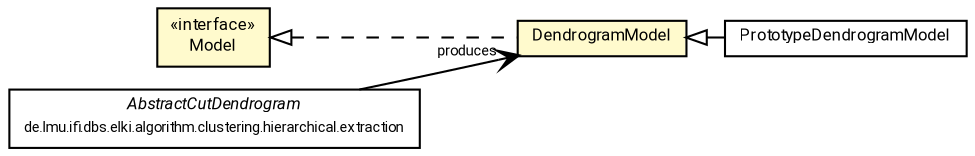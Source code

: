 #!/usr/local/bin/dot
#
# Class diagram 
# Generated by UMLGraph version R5_7_2-60-g0e99a6 (http://www.spinellis.gr/umlgraph/)
#

digraph G {
	graph [fontnames="svg"]
	edge [fontname="Roboto",fontsize=7,labelfontname="Roboto",labelfontsize=7,color="black"];
	node [fontname="Roboto",fontcolor="black",fontsize=8,shape=plaintext,margin=0,width=0,height=0];
	nodesep=0.15;
	ranksep=0.25;
	rankdir=LR;
	// de.lmu.ifi.dbs.elki.data.model.PrototypeDendrogramModel
	c3216372 [label=<<table title="de.lmu.ifi.dbs.elki.data.model.PrototypeDendrogramModel" border="0" cellborder="1" cellspacing="0" cellpadding="2" href="PrototypeDendrogramModel.html" target="_parent">
		<tr><td><table border="0" cellspacing="0" cellpadding="1">
		<tr><td align="center" balign="center"> <font face="Roboto">PrototypeDendrogramModel</font> </td></tr>
		</table></td></tr>
		</table>>, URL="PrototypeDendrogramModel.html"];
	// de.lmu.ifi.dbs.elki.data.model.DendrogramModel
	c3216377 [label=<<table title="de.lmu.ifi.dbs.elki.data.model.DendrogramModel" border="0" cellborder="1" cellspacing="0" cellpadding="2" bgcolor="lemonChiffon" href="DendrogramModel.html" target="_parent">
		<tr><td><table border="0" cellspacing="0" cellpadding="1">
		<tr><td align="center" balign="center"> <font face="Roboto">DendrogramModel</font> </td></tr>
		</table></td></tr>
		</table>>, URL="DendrogramModel.html"];
	// de.lmu.ifi.dbs.elki.data.model.Model
	c3216380 [label=<<table title="de.lmu.ifi.dbs.elki.data.model.Model" border="0" cellborder="1" cellspacing="0" cellpadding="2" bgcolor="LemonChiffon" href="Model.html" target="_parent">
		<tr><td><table border="0" cellspacing="0" cellpadding="1">
		<tr><td align="center" balign="center"> &#171;interface&#187; </td></tr>
		<tr><td align="center" balign="center"> <font face="Roboto">Model</font> </td></tr>
		</table></td></tr>
		</table>>, URL="Model.html"];
	// de.lmu.ifi.dbs.elki.algorithm.clustering.hierarchical.extraction.AbstractCutDendrogram
	c3216507 [label=<<table title="de.lmu.ifi.dbs.elki.algorithm.clustering.hierarchical.extraction.AbstractCutDendrogram" border="0" cellborder="1" cellspacing="0" cellpadding="2" href="../../algorithm/clustering/hierarchical/extraction/AbstractCutDendrogram.html" target="_parent">
		<tr><td><table border="0" cellspacing="0" cellpadding="1">
		<tr><td align="center" balign="center"> <font face="Roboto"><i>AbstractCutDendrogram</i></font> </td></tr>
		<tr><td align="center" balign="center"> <font face="Roboto" point-size="7.0">de.lmu.ifi.dbs.elki.algorithm.clustering.hierarchical.extraction</font> </td></tr>
		</table></td></tr>
		</table>>, URL="../../algorithm/clustering/hierarchical/extraction/AbstractCutDendrogram.html"];
	// de.lmu.ifi.dbs.elki.data.model.PrototypeDendrogramModel extends de.lmu.ifi.dbs.elki.data.model.DendrogramModel
	c3216377 -> c3216372 [arrowtail=empty,dir=back,weight=10];
	// de.lmu.ifi.dbs.elki.data.model.DendrogramModel implements de.lmu.ifi.dbs.elki.data.model.Model
	c3216380 -> c3216377 [arrowtail=empty,style=dashed,dir=back,weight=9];
	// de.lmu.ifi.dbs.elki.algorithm.clustering.hierarchical.extraction.AbstractCutDendrogram navassoc de.lmu.ifi.dbs.elki.data.model.DendrogramModel
	c3216507 -> c3216377 [arrowhead=open,weight=1,label="produces"];
}

